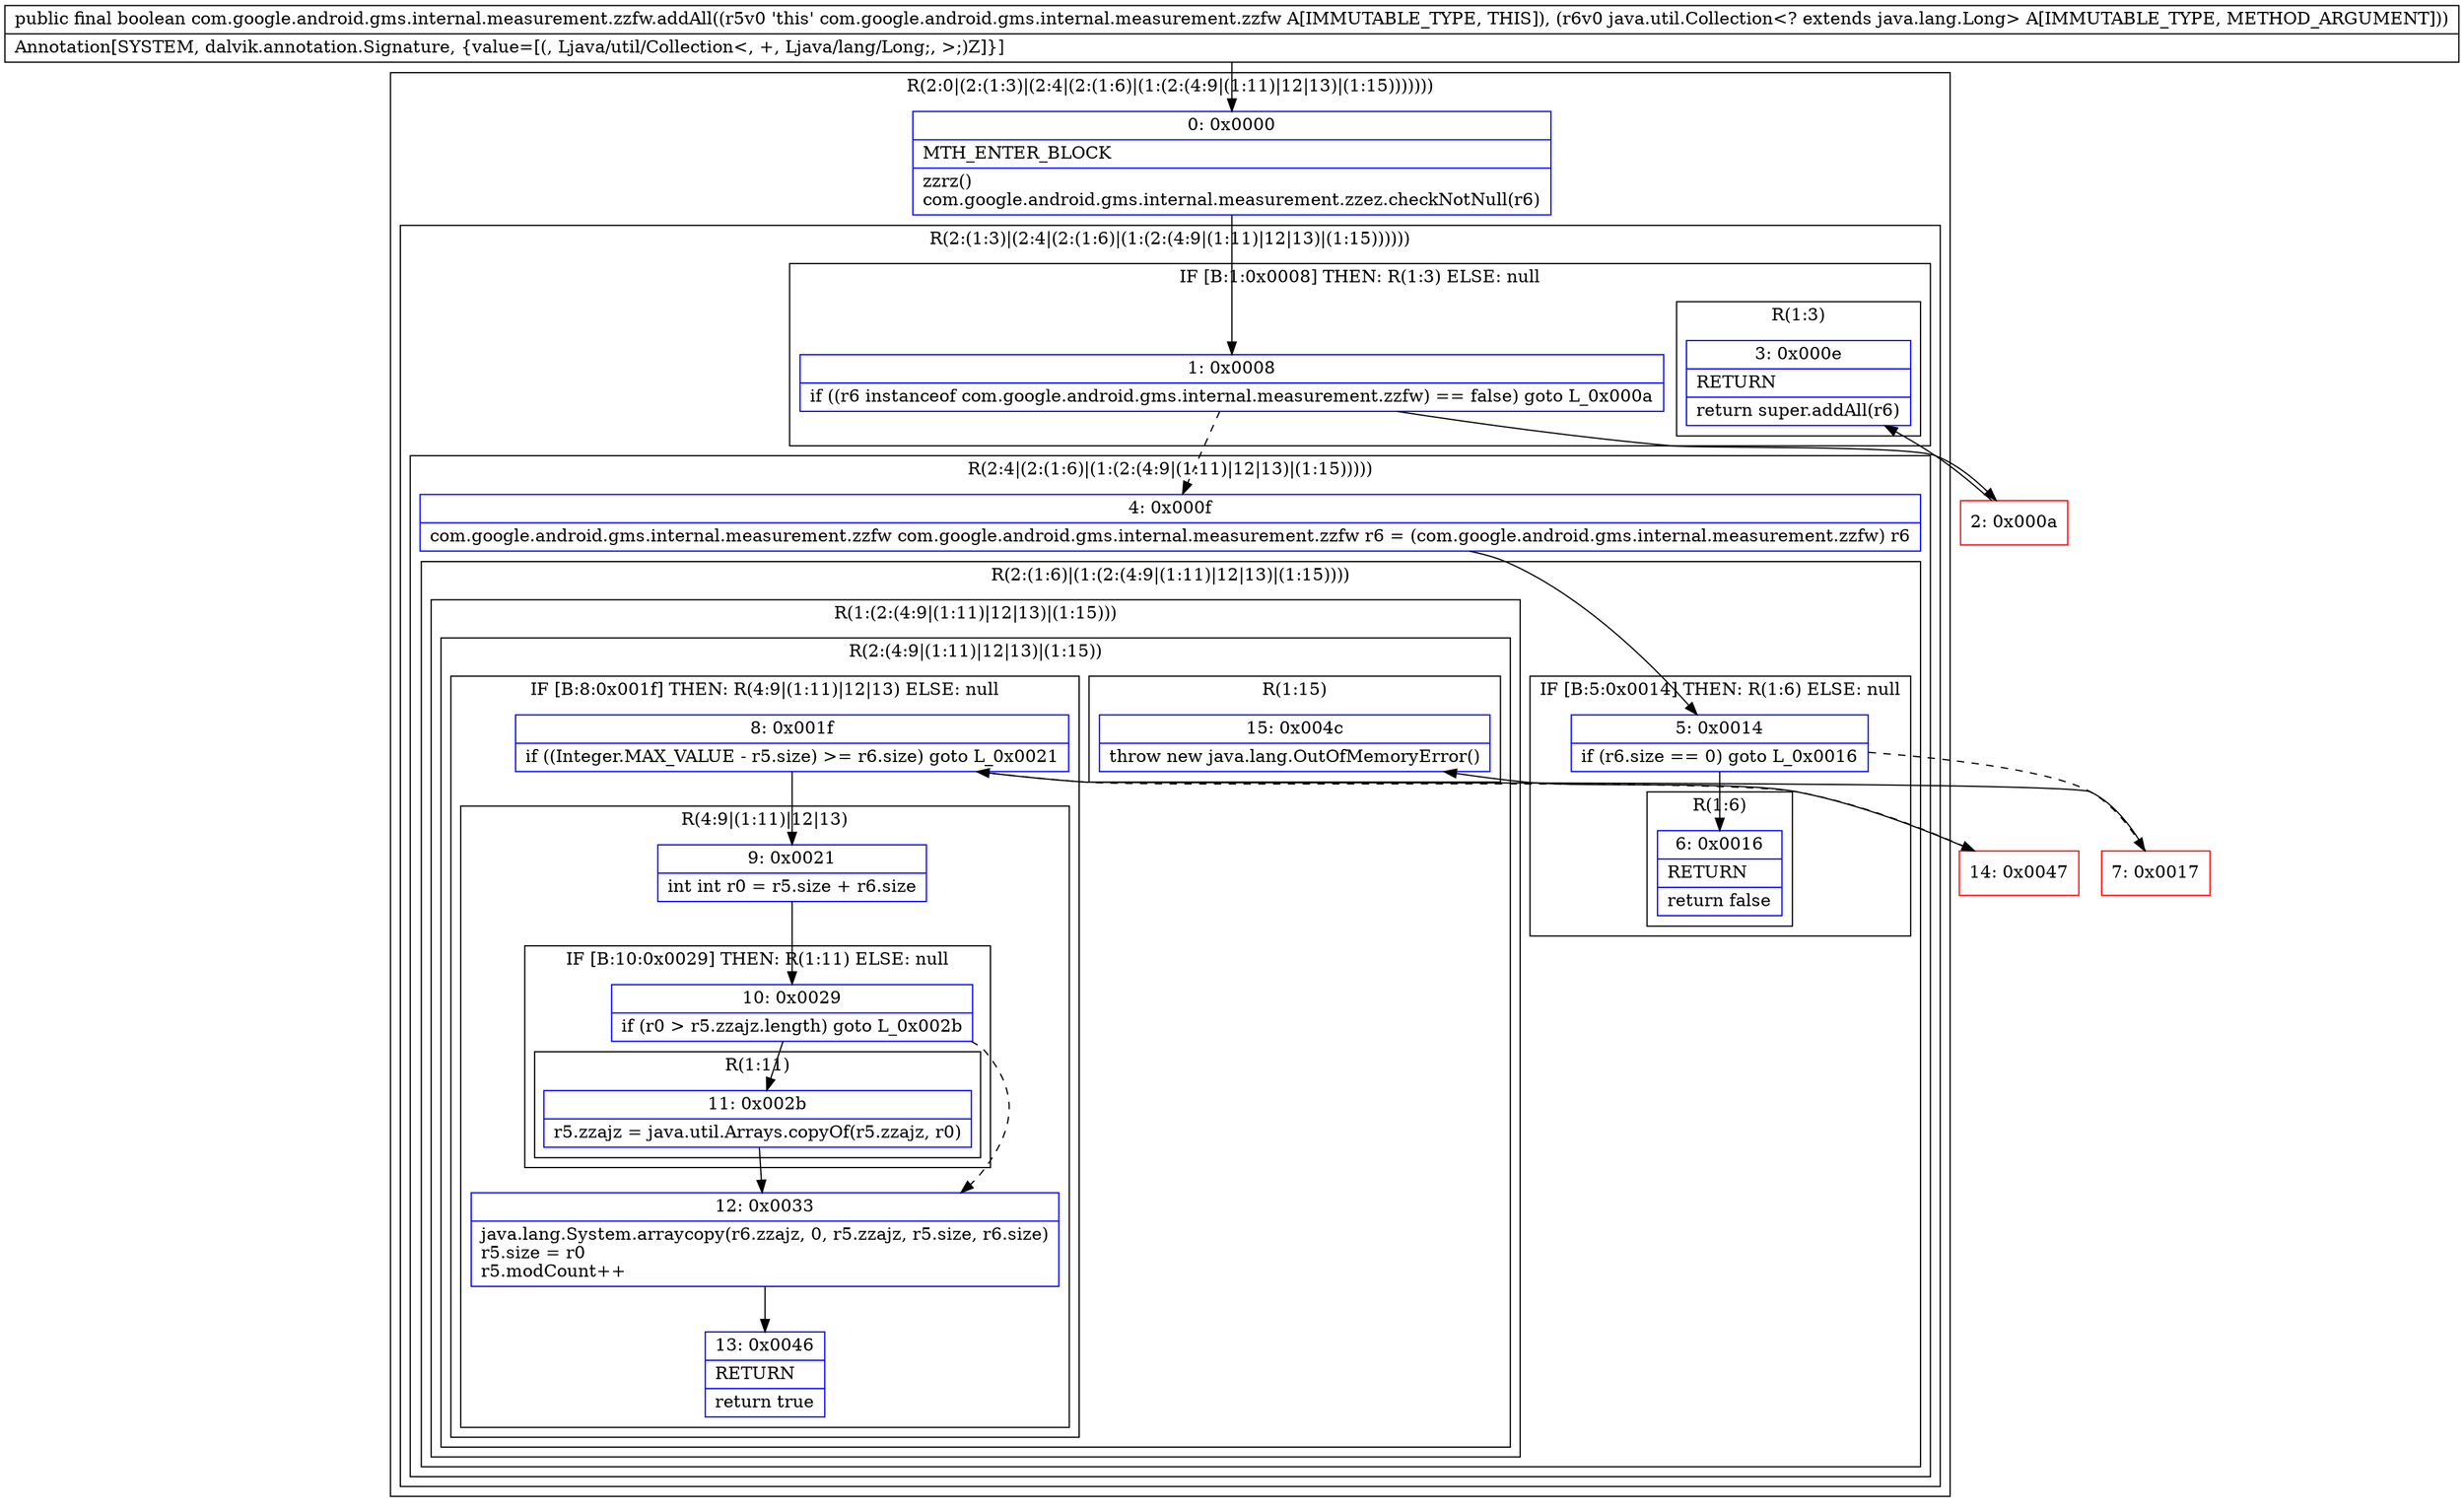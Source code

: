 digraph "CFG forcom.google.android.gms.internal.measurement.zzfw.addAll(Ljava\/util\/Collection;)Z" {
subgraph cluster_Region_801858042 {
label = "R(2:0|(2:(1:3)|(2:4|(2:(1:6)|(1:(2:(4:9|(1:11)|12|13)|(1:15)))))))";
node [shape=record,color=blue];
Node_0 [shape=record,label="{0\:\ 0x0000|MTH_ENTER_BLOCK\l|zzrz()\lcom.google.android.gms.internal.measurement.zzez.checkNotNull(r6)\l}"];
subgraph cluster_Region_1520262454 {
label = "R(2:(1:3)|(2:4|(2:(1:6)|(1:(2:(4:9|(1:11)|12|13)|(1:15))))))";
node [shape=record,color=blue];
subgraph cluster_IfRegion_1189157121 {
label = "IF [B:1:0x0008] THEN: R(1:3) ELSE: null";
node [shape=record,color=blue];
Node_1 [shape=record,label="{1\:\ 0x0008|if ((r6 instanceof com.google.android.gms.internal.measurement.zzfw) == false) goto L_0x000a\l}"];
subgraph cluster_Region_748153952 {
label = "R(1:3)";
node [shape=record,color=blue];
Node_3 [shape=record,label="{3\:\ 0x000e|RETURN\l|return super.addAll(r6)\l}"];
}
}
subgraph cluster_Region_1776434062 {
label = "R(2:4|(2:(1:6)|(1:(2:(4:9|(1:11)|12|13)|(1:15)))))";
node [shape=record,color=blue];
Node_4 [shape=record,label="{4\:\ 0x000f|com.google.android.gms.internal.measurement.zzfw com.google.android.gms.internal.measurement.zzfw r6 = (com.google.android.gms.internal.measurement.zzfw) r6\l}"];
subgraph cluster_Region_1478991033 {
label = "R(2:(1:6)|(1:(2:(4:9|(1:11)|12|13)|(1:15))))";
node [shape=record,color=blue];
subgraph cluster_IfRegion_959569356 {
label = "IF [B:5:0x0014] THEN: R(1:6) ELSE: null";
node [shape=record,color=blue];
Node_5 [shape=record,label="{5\:\ 0x0014|if (r6.size == 0) goto L_0x0016\l}"];
subgraph cluster_Region_1751322214 {
label = "R(1:6)";
node [shape=record,color=blue];
Node_6 [shape=record,label="{6\:\ 0x0016|RETURN\l|return false\l}"];
}
}
subgraph cluster_Region_637811578 {
label = "R(1:(2:(4:9|(1:11)|12|13)|(1:15)))";
node [shape=record,color=blue];
subgraph cluster_Region_895690550 {
label = "R(2:(4:9|(1:11)|12|13)|(1:15))";
node [shape=record,color=blue];
subgraph cluster_IfRegion_1690777024 {
label = "IF [B:8:0x001f] THEN: R(4:9|(1:11)|12|13) ELSE: null";
node [shape=record,color=blue];
Node_8 [shape=record,label="{8\:\ 0x001f|if ((Integer.MAX_VALUE \- r5.size) \>= r6.size) goto L_0x0021\l}"];
subgraph cluster_Region_346088132 {
label = "R(4:9|(1:11)|12|13)";
node [shape=record,color=blue];
Node_9 [shape=record,label="{9\:\ 0x0021|int int r0 = r5.size + r6.size\l}"];
subgraph cluster_IfRegion_1827050901 {
label = "IF [B:10:0x0029] THEN: R(1:11) ELSE: null";
node [shape=record,color=blue];
Node_10 [shape=record,label="{10\:\ 0x0029|if (r0 \> r5.zzajz.length) goto L_0x002b\l}"];
subgraph cluster_Region_1527708280 {
label = "R(1:11)";
node [shape=record,color=blue];
Node_11 [shape=record,label="{11\:\ 0x002b|r5.zzajz = java.util.Arrays.copyOf(r5.zzajz, r0)\l}"];
}
}
Node_12 [shape=record,label="{12\:\ 0x0033|java.lang.System.arraycopy(r6.zzajz, 0, r5.zzajz, r5.size, r6.size)\lr5.size = r0\lr5.modCount++\l}"];
Node_13 [shape=record,label="{13\:\ 0x0046|RETURN\l|return true\l}"];
}
}
subgraph cluster_Region_1371907959 {
label = "R(1:15)";
node [shape=record,color=blue];
Node_15 [shape=record,label="{15\:\ 0x004c|throw new java.lang.OutOfMemoryError()\l}"];
}
}
}
}
}
}
}
Node_2 [shape=record,color=red,label="{2\:\ 0x000a}"];
Node_7 [shape=record,color=red,label="{7\:\ 0x0017}"];
Node_14 [shape=record,color=red,label="{14\:\ 0x0047}"];
MethodNode[shape=record,label="{public final boolean com.google.android.gms.internal.measurement.zzfw.addAll((r5v0 'this' com.google.android.gms.internal.measurement.zzfw A[IMMUTABLE_TYPE, THIS]), (r6v0 java.util.Collection\<? extends java.lang.Long\> A[IMMUTABLE_TYPE, METHOD_ARGUMENT]))  | Annotation[SYSTEM, dalvik.annotation.Signature, \{value=[(, Ljava\/util\/Collection\<, +, Ljava\/lang\/Long;, \>;)Z]\}]\l}"];
MethodNode -> Node_0;
Node_0 -> Node_1;
Node_1 -> Node_2;
Node_1 -> Node_4[style=dashed];
Node_4 -> Node_5;
Node_5 -> Node_6;
Node_5 -> Node_7[style=dashed];
Node_8 -> Node_9;
Node_8 -> Node_14[style=dashed];
Node_9 -> Node_10;
Node_10 -> Node_11;
Node_10 -> Node_12[style=dashed];
Node_11 -> Node_12;
Node_12 -> Node_13;
Node_2 -> Node_3;
Node_7 -> Node_8;
Node_14 -> Node_15;
}

